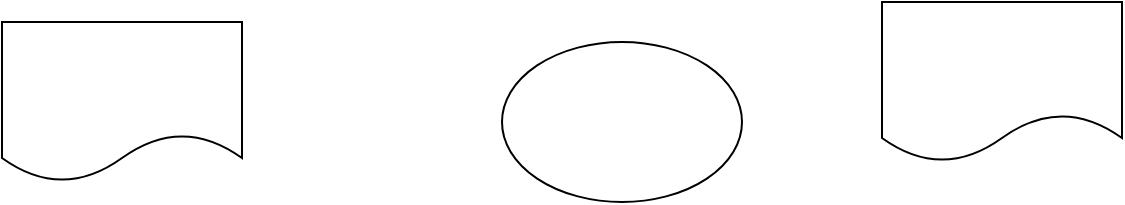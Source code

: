 <mxfile version="13.1.14" type="github">
  <diagram id="N4XKAe0evmiGF1OXxbqd" name="第 1 页">
    <mxGraphModel dx="868" dy="450" grid="1" gridSize="10" guides="1" tooltips="1" connect="1" arrows="1" fold="1" page="1" pageScale="1" pageWidth="827" pageHeight="1169" math="0" shadow="0">
      <root>
        <mxCell id="0" />
        <mxCell id="1" parent="0" />
        <mxCell id="7qhGEr-E9fN4SWQEqDUz-1" value="" style="ellipse;whiteSpace=wrap;html=1;" vertex="1" parent="1">
          <mxGeometry x="350" y="190" width="120" height="80" as="geometry" />
        </mxCell>
        <mxCell id="7qhGEr-E9fN4SWQEqDUz-2" value="" style="shape=document;whiteSpace=wrap;html=1;boundedLbl=1;" vertex="1" parent="1">
          <mxGeometry x="540" y="170" width="120" height="80" as="geometry" />
        </mxCell>
        <mxCell id="7qhGEr-E9fN4SWQEqDUz-3" value="" style="shape=document;whiteSpace=wrap;html=1;boundedLbl=1;" vertex="1" parent="1">
          <mxGeometry x="100" y="180" width="120" height="80" as="geometry" />
        </mxCell>
      </root>
    </mxGraphModel>
  </diagram>
</mxfile>
